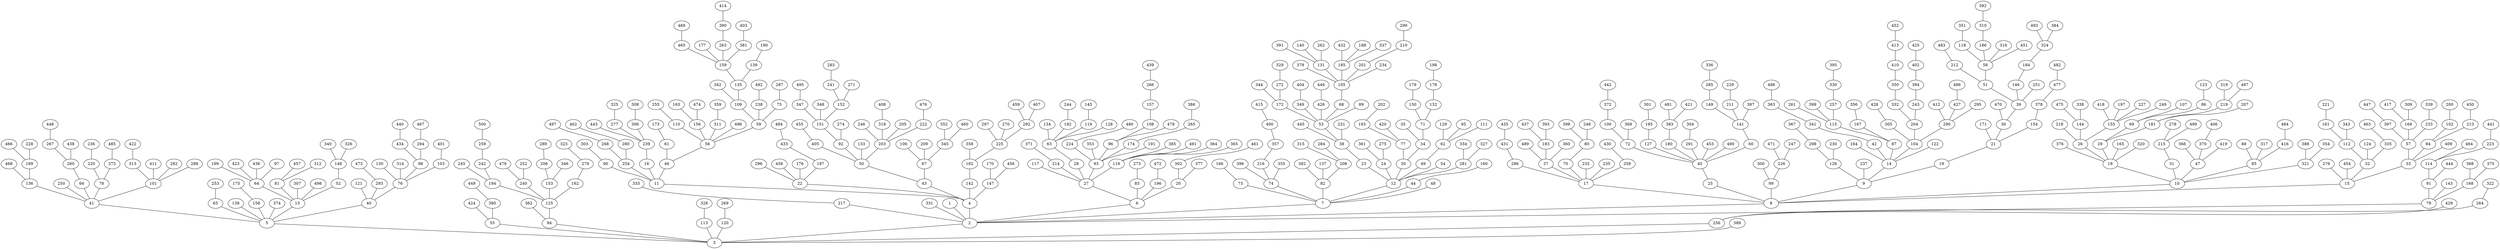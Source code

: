 graph arbol_DFS_R_G_1 {
    1;
    2;
    3;
    5;
    13;
    52;
    148;
    326;
    340;
    64;
    97;
    199;
    423;
    436;
    81;
    312;
    457;
    307;
    498;
    40;
    76;
    98;
    294;
    467;
    434;
    440;
    103;
    401;
    130;
    314;
    121;
    293;
    473;
    41;
    66;
    260;
    267;
    448;
    438;
    78;
    220;
    236;
    373;
    485;
    101;
    282;
    288;
    313;
    422;
    411;
    136;
    189;
    228;
    466;
    468;
    250;
    65;
    253;
    138;
    158;
    175;
    374;
    55;
    380;
    449;
    424;
    94;
    125;
    153;
    206;
    289;
    346;
    162;
    279;
    323;
    194;
    242;
    259;
    500;
    245;
    240;
    252;
    479;
    362;
    113;
    328;
    120;
    269;
    256;
    264;
    322;
    429;
    389;
    4;
    11;
    16;
    239;
    277;
    325;
    306;
    308;
    443;
    46;
    56;
    59;
    75;
    287;
    109;
    135;
    139;
    190;
    159;
    177;
    263;
    390;
    414;
    381;
    403;
    465;
    469;
    342;
    238;
    492;
    110;
    255;
    156;
    163;
    474;
    311;
    359;
    496;
    61;
    173;
    90;
    303;
    254;
    268;
    497;
    280;
    462;
    22;
    176;
    187;
    433;
    494;
    296;
    458;
    43;
    50;
    92;
    151;
    152;
    241;
    283;
    271;
    347;
    495;
    348;
    274;
    133;
    203;
    205;
    222;
    476;
    246;
    318;
    408;
    405;
    455;
    67;
    106;
    209;
    345;
    352;
    460;
    142;
    182;
    225;
    270;
    292;
    407;
    459;
    297;
    358;
    147;
    170;
    456;
    6;
    20;
    302;
    461;
    377;
    27;
    28;
    63;
    119;
    145;
    128;
    134;
    192;
    244;
    93;
    96;
    108;
    157;
    266;
    439;
    478;
    174;
    265;
    386;
    191;
    224;
    480;
    353;
    116;
    364;
    365;
    385;
    491;
    117;
    214;
    371;
    83;
    273;
    196;
    472;
    7;
    12;
    23;
    38;
    53;
    68;
    105;
    131;
    140;
    262;
    391;
    185;
    188;
    337;
    432;
    201;
    210;
    299;
    234;
    379;
    89;
    172;
    272;
    329;
    344;
    349;
    404;
    426;
    446;
    231;
    445;
    24;
    275;
    361;
    30;
    34;
    35;
    71;
    132;
    178;
    198;
    150;
    179;
    77;
    193;
    202;
    420;
    49;
    62;
    95;
    111;
    129;
    54;
    281;
    327;
    334;
    44;
    160;
    48;
    73;
    166;
    74;
    216;
    357;
    400;
    415;
    355;
    396;
    82;
    137;
    208;
    284;
    315;
    382;
    8;
    9;
    14;
    42;
    341;
    363;
    488;
    87;
    115;
    257;
    330;
    395;
    261;
    399;
    167;
    356;
    104;
    204;
    243;
    394;
    402;
    425;
    332;
    350;
    410;
    413;
    452;
    290;
    295;
    412;
    427;
    486;
    305;
    428;
    122;
    164;
    19;
    21;
    36;
    39;
    51;
    58;
    118;
    351;
    186;
    310;
    392;
    316;
    451;
    212;
    483;
    146;
    184;
    324;
    384;
    493;
    251;
    470;
    154;
    378;
    477;
    482;
    171;
    126;
    230;
    298;
    367;
    237;
    10;
    18;
    26;
    144;
    338;
    475;
    155;
    197;
    227;
    249;
    418;
    218;
    29;
    69;
    86;
    123;
    107;
    181;
    207;
    219;
    319;
    487;
    165;
    320;
    376;
    31;
    215;
    278;
    499;
    47;
    366;
    370;
    406;
    419;
    85;
    88;
    317;
    416;
    484;
    321;
    354;
    388;
    15;
    32;
    112;
    161;
    221;
    343;
    124;
    335;
    463;
    33;
    57;
    169;
    309;
    417;
    233;
    339;
    397;
    447;
    84;
    102;
    200;
    213;
    450;
    409;
    276;
    454;
    17;
    37;
    183;
    393;
    437;
    360;
    489;
    70;
    80;
    248;
    398;
    232;
    235;
    258;
    430;
    286;
    431;
    435;
    25;
    45;
    60;
    141;
    149;
    285;
    336;
    211;
    229;
    387;
    72;
    100;
    372;
    442;
    369;
    127;
    195;
    301;
    180;
    383;
    421;
    481;
    291;
    304;
    453;
    490;
    99;
    226;
    247;
    471;
    300;
    79;
    91;
    114;
    223;
    441;
    464;
    444;
    143;
    168;
    368;
    375;
    217;
    333;
    331;
    1 -- 2;
    2 -- 3;
    5 -- 3;
    13 -- 5;
    52 -- 13;
    148 -- 52;
    326 -- 148;
    340 -- 148;
    64 -- 13;
    97 -- 64;
    199 -- 64;
    423 -- 64;
    436 -- 64;
    81 -- 13;
    312 -- 81;
    457 -- 81;
    307 -- 13;
    498 -- 13;
    40 -- 5;
    76 -- 40;
    98 -- 76;
    294 -- 98;
    467 -- 294;
    434 -- 98;
    440 -- 434;
    103 -- 76;
    401 -- 103;
    130 -- 76;
    314 -- 76;
    121 -- 40;
    293 -- 40;
    473 -- 293;
    41 -- 5;
    66 -- 41;
    260 -- 66;
    267 -- 260;
    448 -- 267;
    438 -- 260;
    78 -- 41;
    220 -- 78;
    236 -- 220;
    373 -- 78;
    485 -- 373;
    101 -- 41;
    282 -- 101;
    288 -- 101;
    313 -- 101;
    422 -- 313;
    411 -- 101;
    136 -- 41;
    189 -- 136;
    228 -- 189;
    466 -- 189;
    468 -- 136;
    250 -- 41;
    65 -- 5;
    253 -- 65;
    138 -- 5;
    158 -- 5;
    175 -- 158;
    374 -- 5;
    55 -- 3;
    380 -- 55;
    449 -- 380;
    424 -- 55;
    94 -- 3;
    125 -- 94;
    153 -- 125;
    206 -- 153;
    289 -- 206;
    346 -- 153;
    162 -- 125;
    279 -- 162;
    323 -- 279;
    194 -- 125;
    242 -- 194;
    259 -- 242;
    500 -- 259;
    245 -- 194;
    240 -- 125;
    252 -- 240;
    479 -- 240;
    362 -- 94;
    113 -- 3;
    328 -- 113;
    120 -- 3;
    269 -- 120;
    256 -- 3;
    264 -- 256;
    322 -- 264;
    429 -- 256;
    389 -- 3;
    4 -- 2;
    11 -- 4;
    16 -- 11;
    239 -- 16;
    277 -- 239;
    325 -- 277;
    306 -- 239;
    308 -- 306;
    443 -- 239;
    46 -- 11;
    56 -- 46;
    59 -- 56;
    75 -- 59;
    287 -- 75;
    109 -- 59;
    135 -- 109;
    139 -- 135;
    190 -- 139;
    159 -- 135;
    177 -- 159;
    263 -- 159;
    390 -- 263;
    414 -- 390;
    381 -- 159;
    403 -- 381;
    465 -- 159;
    469 -- 465;
    342 -- 109;
    238 -- 59;
    492 -- 238;
    110 -- 56;
    255 -- 110;
    156 -- 56;
    163 -- 156;
    474 -- 156;
    311 -- 56;
    359 -- 311;
    496 -- 56;
    61 -- 46;
    173 -- 61;
    90 -- 11;
    303 -- 90;
    254 -- 11;
    268 -- 254;
    497 -- 268;
    280 -- 254;
    462 -- 280;
    22 -- 4;
    176 -- 22;
    187 -- 22;
    433 -- 187;
    494 -- 433;
    296 -- 22;
    458 -- 22;
    43 -- 4;
    50 -- 43;
    92 -- 50;
    151 -- 92;
    152 -- 151;
    241 -- 152;
    283 -- 241;
    271 -- 152;
    347 -- 151;
    495 -- 347;
    348 -- 151;
    274 -- 92;
    133 -- 50;
    203 -- 50;
    205 -- 203;
    222 -- 203;
    476 -- 222;
    246 -- 203;
    318 -- 203;
    408 -- 318;
    405 -- 50;
    455 -- 405;
    67 -- 43;
    106 -- 67;
    209 -- 67;
    345 -- 67;
    352 -- 345;
    460 -- 345;
    142 -- 4;
    182 -- 142;
    225 -- 182;
    270 -- 225;
    292 -- 225;
    407 -- 292;
    459 -- 292;
    297 -- 225;
    358 -- 182;
    147 -- 4;
    170 -- 147;
    456 -- 147;
    6 -- 2;
    20 -- 6;
    302 -- 20;
    461 -- 302;
    377 -- 20;
    27 -- 6;
    28 -- 27;
    63 -- 28;
    119 -- 63;
    145 -- 119;
    128 -- 63;
    134 -- 63;
    192 -- 63;
    244 -- 192;
    93 -- 27;
    96 -- 93;
    108 -- 96;
    157 -- 108;
    266 -- 157;
    439 -- 266;
    478 -- 96;
    174 -- 93;
    265 -- 174;
    386 -- 265;
    191 -- 93;
    224 -- 93;
    480 -- 224;
    353 -- 93;
    116 -- 27;
    364 -- 116;
    365 -- 116;
    385 -- 116;
    491 -- 116;
    117 -- 27;
    214 -- 27;
    371 -- 214;
    83 -- 6;
    273 -- 83;
    196 -- 6;
    472 -- 196;
    7 -- 2;
    12 -- 7;
    23 -- 12;
    38 -- 23;
    53 -- 38;
    68 -- 53;
    105 -- 68;
    131 -- 105;
    140 -- 131;
    262 -- 131;
    391 -- 131;
    185 -- 105;
    188 -- 185;
    337 -- 185;
    432 -- 185;
    201 -- 105;
    210 -- 201;
    299 -- 210;
    234 -- 105;
    379 -- 105;
    89 -- 53;
    172 -- 53;
    272 -- 172;
    329 -- 272;
    344 -- 172;
    349 -- 53;
    404 -- 349;
    426 -- 53;
    446 -- 426;
    231 -- 38;
    445 -- 38;
    24 -- 12;
    275 -- 24;
    361 -- 24;
    30 -- 12;
    34 -- 30;
    35 -- 34;
    71 -- 34;
    132 -- 71;
    178 -- 132;
    198 -- 178;
    150 -- 71;
    179 -- 150;
    77 -- 30;
    193 -- 77;
    202 -- 193;
    420 -- 77;
    49 -- 12;
    62 -- 49;
    95 -- 62;
    111 -- 62;
    129 -- 62;
    54 -- 12;
    281 -- 12;
    327 -- 281;
    334 -- 281;
    44 -- 7;
    160 -- 44;
    48 -- 7;
    73 -- 7;
    166 -- 73;
    74 -- 7;
    216 -- 74;
    357 -- 216;
    400 -- 357;
    415 -- 400;
    355 -- 74;
    396 -- 74;
    82 -- 7;
    137 -- 82;
    208 -- 82;
    284 -- 208;
    315 -- 208;
    382 -- 82;
    8 -- 2;
    9 -- 8;
    14 -- 9;
    42 -- 14;
    341 -- 42;
    363 -- 341;
    488 -- 363;
    87 -- 14;
    115 -- 87;
    257 -- 115;
    330 -- 257;
    395 -- 330;
    261 -- 115;
    399 -- 115;
    167 -- 87;
    356 -- 167;
    104 -- 14;
    204 -- 104;
    243 -- 204;
    394 -- 243;
    402 -- 394;
    425 -- 402;
    332 -- 204;
    350 -- 332;
    410 -- 350;
    413 -- 410;
    452 -- 413;
    290 -- 104;
    295 -- 290;
    412 -- 290;
    427 -- 290;
    486 -- 427;
    305 -- 104;
    428 -- 305;
    122 -- 14;
    164 -- 14;
    19 -- 9;
    21 -- 19;
    36 -- 21;
    39 -- 36;
    51 -- 39;
    58 -- 51;
    118 -- 58;
    351 -- 118;
    186 -- 58;
    310 -- 186;
    392 -- 310;
    316 -- 58;
    451 -- 58;
    212 -- 51;
    483 -- 212;
    146 -- 39;
    184 -- 146;
    324 -- 184;
    384 -- 324;
    493 -- 324;
    251 -- 39;
    470 -- 36;
    154 -- 21;
    378 -- 154;
    477 -- 378;
    482 -- 477;
    171 -- 21;
    126 -- 9;
    230 -- 126;
    298 -- 126;
    367 -- 298;
    237 -- 9;
    10 -- 8;
    18 -- 10;
    26 -- 18;
    144 -- 26;
    338 -- 144;
    475 -- 144;
    155 -- 26;
    197 -- 155;
    227 -- 155;
    249 -- 155;
    418 -- 155;
    218 -- 26;
    29 -- 18;
    69 -- 29;
    86 -- 69;
    123 -- 86;
    107 -- 69;
    181 -- 29;
    207 -- 181;
    219 -- 181;
    319 -- 219;
    487 -- 219;
    165 -- 18;
    320 -- 18;
    376 -- 18;
    31 -- 10;
    215 -- 31;
    278 -- 215;
    499 -- 215;
    47 -- 10;
    366 -- 47;
    370 -- 47;
    406 -- 370;
    419 -- 47;
    85 -- 10;
    88 -- 85;
    317 -- 85;
    416 -- 85;
    484 -- 416;
    321 -- 10;
    354 -- 321;
    388 -- 321;
    15 -- 8;
    32 -- 15;
    112 -- 32;
    161 -- 112;
    221 -- 161;
    343 -- 112;
    124 -- 32;
    335 -- 32;
    463 -- 335;
    33 -- 15;
    57 -- 33;
    169 -- 57;
    309 -- 169;
    417 -- 169;
    233 -- 57;
    339 -- 233;
    397 -- 57;
    447 -- 397;
    84 -- 33;
    102 -- 84;
    200 -- 102;
    213 -- 84;
    450 -- 213;
    409 -- 33;
    276 -- 15;
    454 -- 15;
    17 -- 8;
    37 -- 17;
    183 -- 37;
    393 -- 183;
    437 -- 183;
    360 -- 37;
    489 -- 37;
    70 -- 17;
    80 -- 70;
    248 -- 80;
    398 -- 80;
    232 -- 17;
    235 -- 17;
    258 -- 17;
    430 -- 258;
    286 -- 17;
    431 -- 286;
    435 -- 431;
    25 -- 8;
    45 -- 25;
    60 -- 45;
    141 -- 60;
    149 -- 141;
    285 -- 149;
    336 -- 285;
    211 -- 141;
    229 -- 211;
    387 -- 141;
    72 -- 45;
    100 -- 72;
    372 -- 100;
    442 -- 372;
    369 -- 72;
    127 -- 45;
    195 -- 127;
    301 -- 195;
    180 -- 45;
    383 -- 180;
    421 -- 383;
    481 -- 383;
    291 -- 45;
    304 -- 291;
    453 -- 45;
    490 -- 45;
    99 -- 8;
    226 -- 99;
    247 -- 226;
    471 -- 226;
    300 -- 99;
    79 -- 2;
    91 -- 79;
    114 -- 91;
    223 -- 114;
    441 -- 223;
    464 -- 114;
    444 -- 91;
    143 -- 79;
    168 -- 79;
    368 -- 168;
    375 -- 168;
    217 -- 2;
    333 -- 217;
    331 -- 2;
}